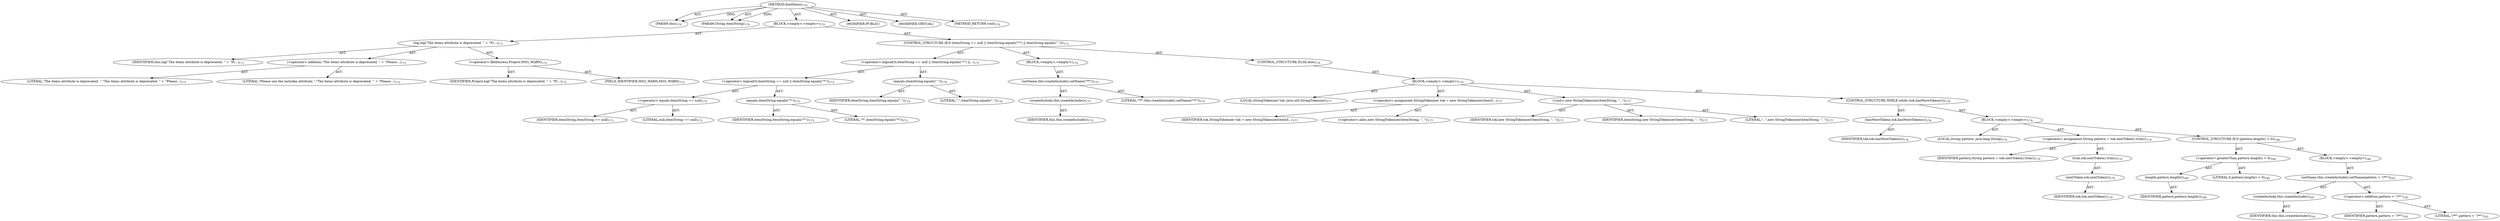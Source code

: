 digraph "XsetItems" {  
"111669149703" [label = <(METHOD,XsetItems)<SUB>170</SUB>> ]
"115964116992" [label = <(PARAM,this)<SUB>170</SUB>> ]
"115964117004" [label = <(PARAM,String itemString)<SUB>170</SUB>> ]
"25769803783" [label = <(BLOCK,&lt;empty&gt;,&lt;empty&gt;)<SUB>170</SUB>> ]
"30064771087" [label = <(log,log(&quot;The items attribute is deprecated. &quot; + &quot;Pl...)<SUB>171</SUB>> ]
"68719476736" [label = <(IDENTIFIER,this,log(&quot;The items attribute is deprecated. &quot; + &quot;Pl...)<SUB>171</SUB>> ]
"30064771088" [label = <(&lt;operator&gt;.addition,&quot;The items attribute is deprecated. &quot; + &quot;Please...)<SUB>171</SUB>> ]
"90194313216" [label = <(LITERAL,&quot;The items attribute is deprecated. &quot;,&quot;The items attribute is deprecated. &quot; + &quot;Please...)<SUB>171</SUB>> ]
"90194313217" [label = <(LITERAL,&quot;Please use the includes attribute.&quot;,&quot;The items attribute is deprecated. &quot; + &quot;Please...)<SUB>172</SUB>> ]
"30064771089" [label = <(&lt;operator&gt;.fieldAccess,Project.MSG_WARN)<SUB>172</SUB>> ]
"68719476753" [label = <(IDENTIFIER,Project,log(&quot;The items attribute is deprecated. &quot; + &quot;Pl...)<SUB>172</SUB>> ]
"55834574855" [label = <(FIELD_IDENTIFIER,MSG_WARN,MSG_WARN)<SUB>172</SUB>> ]
"47244640256" [label = <(CONTROL_STRUCTURE,IF,if (itemString == null || itemString.equals(&quot;*&quot;) || itemString.equals(&quot;.&quot;)))<SUB>173</SUB>> ]
"30064771090" [label = <(&lt;operator&gt;.logicalOr,itemString == null || itemString.equals(&quot;*&quot;) ||...)<SUB>173</SUB>> ]
"30064771091" [label = <(&lt;operator&gt;.logicalOr,itemString == null || itemString.equals(&quot;*&quot;))<SUB>173</SUB>> ]
"30064771092" [label = <(&lt;operator&gt;.equals,itemString == null)<SUB>173</SUB>> ]
"68719476754" [label = <(IDENTIFIER,itemString,itemString == null)<SUB>173</SUB>> ]
"90194313218" [label = <(LITERAL,null,itemString == null)<SUB>173</SUB>> ]
"30064771093" [label = <(equals,itemString.equals(&quot;*&quot;))<SUB>173</SUB>> ]
"68719476755" [label = <(IDENTIFIER,itemString,itemString.equals(&quot;*&quot;))<SUB>173</SUB>> ]
"90194313219" [label = <(LITERAL,&quot;*&quot;,itemString.equals(&quot;*&quot;))<SUB>173</SUB>> ]
"30064771094" [label = <(equals,itemString.equals(&quot;.&quot;))<SUB>174</SUB>> ]
"68719476756" [label = <(IDENTIFIER,itemString,itemString.equals(&quot;.&quot;))<SUB>174</SUB>> ]
"90194313220" [label = <(LITERAL,&quot;.&quot;,itemString.equals(&quot;.&quot;))<SUB>174</SUB>> ]
"25769803784" [label = <(BLOCK,&lt;empty&gt;,&lt;empty&gt;)<SUB>174</SUB>> ]
"30064771095" [label = <(setName,this.createInclude().setName(&quot;**&quot;))<SUB>175</SUB>> ]
"30064771096" [label = <(createInclude,this.createInclude())<SUB>175</SUB>> ]
"68719476737" [label = <(IDENTIFIER,this,this.createInclude())<SUB>175</SUB>> ]
"90194313221" [label = <(LITERAL,&quot;**&quot;,this.createInclude().setName(&quot;**&quot;))<SUB>175</SUB>> ]
"47244640257" [label = <(CONTROL_STRUCTURE,ELSE,else)<SUB>176</SUB>> ]
"25769803785" [label = <(BLOCK,&lt;empty&gt;,&lt;empty&gt;)<SUB>176</SUB>> ]
"94489280512" [label = <(LOCAL,StringTokenizer tok: java.util.StringTokenizer)<SUB>177</SUB>> ]
"30064771097" [label = <(&lt;operator&gt;.assignment,StringTokenizer tok = new StringTokenizer(itemS...)<SUB>177</SUB>> ]
"68719476757" [label = <(IDENTIFIER,tok,StringTokenizer tok = new StringTokenizer(itemS...)<SUB>177</SUB>> ]
"30064771098" [label = <(&lt;operator&gt;.alloc,new StringTokenizer(itemString, &quot;, &quot;))<SUB>177</SUB>> ]
"30064771099" [label = <(&lt;init&gt;,new StringTokenizer(itemString, &quot;, &quot;))<SUB>177</SUB>> ]
"68719476758" [label = <(IDENTIFIER,tok,new StringTokenizer(itemString, &quot;, &quot;))<SUB>177</SUB>> ]
"68719476759" [label = <(IDENTIFIER,itemString,new StringTokenizer(itemString, &quot;, &quot;))<SUB>177</SUB>> ]
"90194313222" [label = <(LITERAL,&quot;, &quot;,new StringTokenizer(itemString, &quot;, &quot;))<SUB>177</SUB>> ]
"47244640258" [label = <(CONTROL_STRUCTURE,WHILE,while (tok.hasMoreTokens()))<SUB>178</SUB>> ]
"30064771100" [label = <(hasMoreTokens,tok.hasMoreTokens())<SUB>178</SUB>> ]
"68719476760" [label = <(IDENTIFIER,tok,tok.hasMoreTokens())<SUB>178</SUB>> ]
"25769803786" [label = <(BLOCK,&lt;empty&gt;,&lt;empty&gt;)<SUB>178</SUB>> ]
"94489280513" [label = <(LOCAL,String pattern: java.lang.String)<SUB>179</SUB>> ]
"30064771101" [label = <(&lt;operator&gt;.assignment,String pattern = tok.nextToken().trim())<SUB>179</SUB>> ]
"68719476761" [label = <(IDENTIFIER,pattern,String pattern = tok.nextToken().trim())<SUB>179</SUB>> ]
"30064771102" [label = <(trim,tok.nextToken().trim())<SUB>179</SUB>> ]
"30064771103" [label = <(nextToken,tok.nextToken())<SUB>179</SUB>> ]
"68719476762" [label = <(IDENTIFIER,tok,tok.nextToken())<SUB>179</SUB>> ]
"47244640259" [label = <(CONTROL_STRUCTURE,IF,if (pattern.length() &gt; 0))<SUB>180</SUB>> ]
"30064771104" [label = <(&lt;operator&gt;.greaterThan,pattern.length() &gt; 0)<SUB>180</SUB>> ]
"30064771105" [label = <(length,pattern.length())<SUB>180</SUB>> ]
"68719476763" [label = <(IDENTIFIER,pattern,pattern.length())<SUB>180</SUB>> ]
"90194313223" [label = <(LITERAL,0,pattern.length() &gt; 0)<SUB>180</SUB>> ]
"25769803787" [label = <(BLOCK,&lt;empty&gt;,&lt;empty&gt;)<SUB>180</SUB>> ]
"30064771106" [label = <(setName,this.createInclude().setName(pattern + &quot;/**&quot;))<SUB>181</SUB>> ]
"30064771107" [label = <(createInclude,this.createInclude())<SUB>181</SUB>> ]
"68719476738" [label = <(IDENTIFIER,this,this.createInclude())<SUB>181</SUB>> ]
"30064771108" [label = <(&lt;operator&gt;.addition,pattern + &quot;/**&quot;)<SUB>181</SUB>> ]
"68719476764" [label = <(IDENTIFIER,pattern,pattern + &quot;/**&quot;)<SUB>181</SUB>> ]
"90194313224" [label = <(LITERAL,&quot;/**&quot;,pattern + &quot;/**&quot;)<SUB>181</SUB>> ]
"133143986191" [label = <(MODIFIER,PUBLIC)> ]
"133143986192" [label = <(MODIFIER,VIRTUAL)> ]
"128849018887" [label = <(METHOD_RETURN,void)<SUB>170</SUB>> ]
  "111669149703" -> "115964116992"  [ label = "AST: "] 
  "111669149703" -> "115964117004"  [ label = "AST: "] 
  "111669149703" -> "25769803783"  [ label = "AST: "] 
  "111669149703" -> "133143986191"  [ label = "AST: "] 
  "111669149703" -> "133143986192"  [ label = "AST: "] 
  "111669149703" -> "128849018887"  [ label = "AST: "] 
  "25769803783" -> "30064771087"  [ label = "AST: "] 
  "25769803783" -> "47244640256"  [ label = "AST: "] 
  "30064771087" -> "68719476736"  [ label = "AST: "] 
  "30064771087" -> "30064771088"  [ label = "AST: "] 
  "30064771087" -> "30064771089"  [ label = "AST: "] 
  "30064771088" -> "90194313216"  [ label = "AST: "] 
  "30064771088" -> "90194313217"  [ label = "AST: "] 
  "30064771089" -> "68719476753"  [ label = "AST: "] 
  "30064771089" -> "55834574855"  [ label = "AST: "] 
  "47244640256" -> "30064771090"  [ label = "AST: "] 
  "47244640256" -> "25769803784"  [ label = "AST: "] 
  "47244640256" -> "47244640257"  [ label = "AST: "] 
  "30064771090" -> "30064771091"  [ label = "AST: "] 
  "30064771090" -> "30064771094"  [ label = "AST: "] 
  "30064771091" -> "30064771092"  [ label = "AST: "] 
  "30064771091" -> "30064771093"  [ label = "AST: "] 
  "30064771092" -> "68719476754"  [ label = "AST: "] 
  "30064771092" -> "90194313218"  [ label = "AST: "] 
  "30064771093" -> "68719476755"  [ label = "AST: "] 
  "30064771093" -> "90194313219"  [ label = "AST: "] 
  "30064771094" -> "68719476756"  [ label = "AST: "] 
  "30064771094" -> "90194313220"  [ label = "AST: "] 
  "25769803784" -> "30064771095"  [ label = "AST: "] 
  "30064771095" -> "30064771096"  [ label = "AST: "] 
  "30064771095" -> "90194313221"  [ label = "AST: "] 
  "30064771096" -> "68719476737"  [ label = "AST: "] 
  "47244640257" -> "25769803785"  [ label = "AST: "] 
  "25769803785" -> "94489280512"  [ label = "AST: "] 
  "25769803785" -> "30064771097"  [ label = "AST: "] 
  "25769803785" -> "30064771099"  [ label = "AST: "] 
  "25769803785" -> "47244640258"  [ label = "AST: "] 
  "30064771097" -> "68719476757"  [ label = "AST: "] 
  "30064771097" -> "30064771098"  [ label = "AST: "] 
  "30064771099" -> "68719476758"  [ label = "AST: "] 
  "30064771099" -> "68719476759"  [ label = "AST: "] 
  "30064771099" -> "90194313222"  [ label = "AST: "] 
  "47244640258" -> "30064771100"  [ label = "AST: "] 
  "47244640258" -> "25769803786"  [ label = "AST: "] 
  "30064771100" -> "68719476760"  [ label = "AST: "] 
  "25769803786" -> "94489280513"  [ label = "AST: "] 
  "25769803786" -> "30064771101"  [ label = "AST: "] 
  "25769803786" -> "47244640259"  [ label = "AST: "] 
  "30064771101" -> "68719476761"  [ label = "AST: "] 
  "30064771101" -> "30064771102"  [ label = "AST: "] 
  "30064771102" -> "30064771103"  [ label = "AST: "] 
  "30064771103" -> "68719476762"  [ label = "AST: "] 
  "47244640259" -> "30064771104"  [ label = "AST: "] 
  "47244640259" -> "25769803787"  [ label = "AST: "] 
  "30064771104" -> "30064771105"  [ label = "AST: "] 
  "30064771104" -> "90194313223"  [ label = "AST: "] 
  "30064771105" -> "68719476763"  [ label = "AST: "] 
  "25769803787" -> "30064771106"  [ label = "AST: "] 
  "30064771106" -> "30064771107"  [ label = "AST: "] 
  "30064771106" -> "30064771108"  [ label = "AST: "] 
  "30064771107" -> "68719476738"  [ label = "AST: "] 
  "30064771108" -> "68719476764"  [ label = "AST: "] 
  "30064771108" -> "90194313224"  [ label = "AST: "] 
  "111669149703" -> "115964116992"  [ label = "DDG: "] 
  "111669149703" -> "115964117004"  [ label = "DDG: "] 
}
